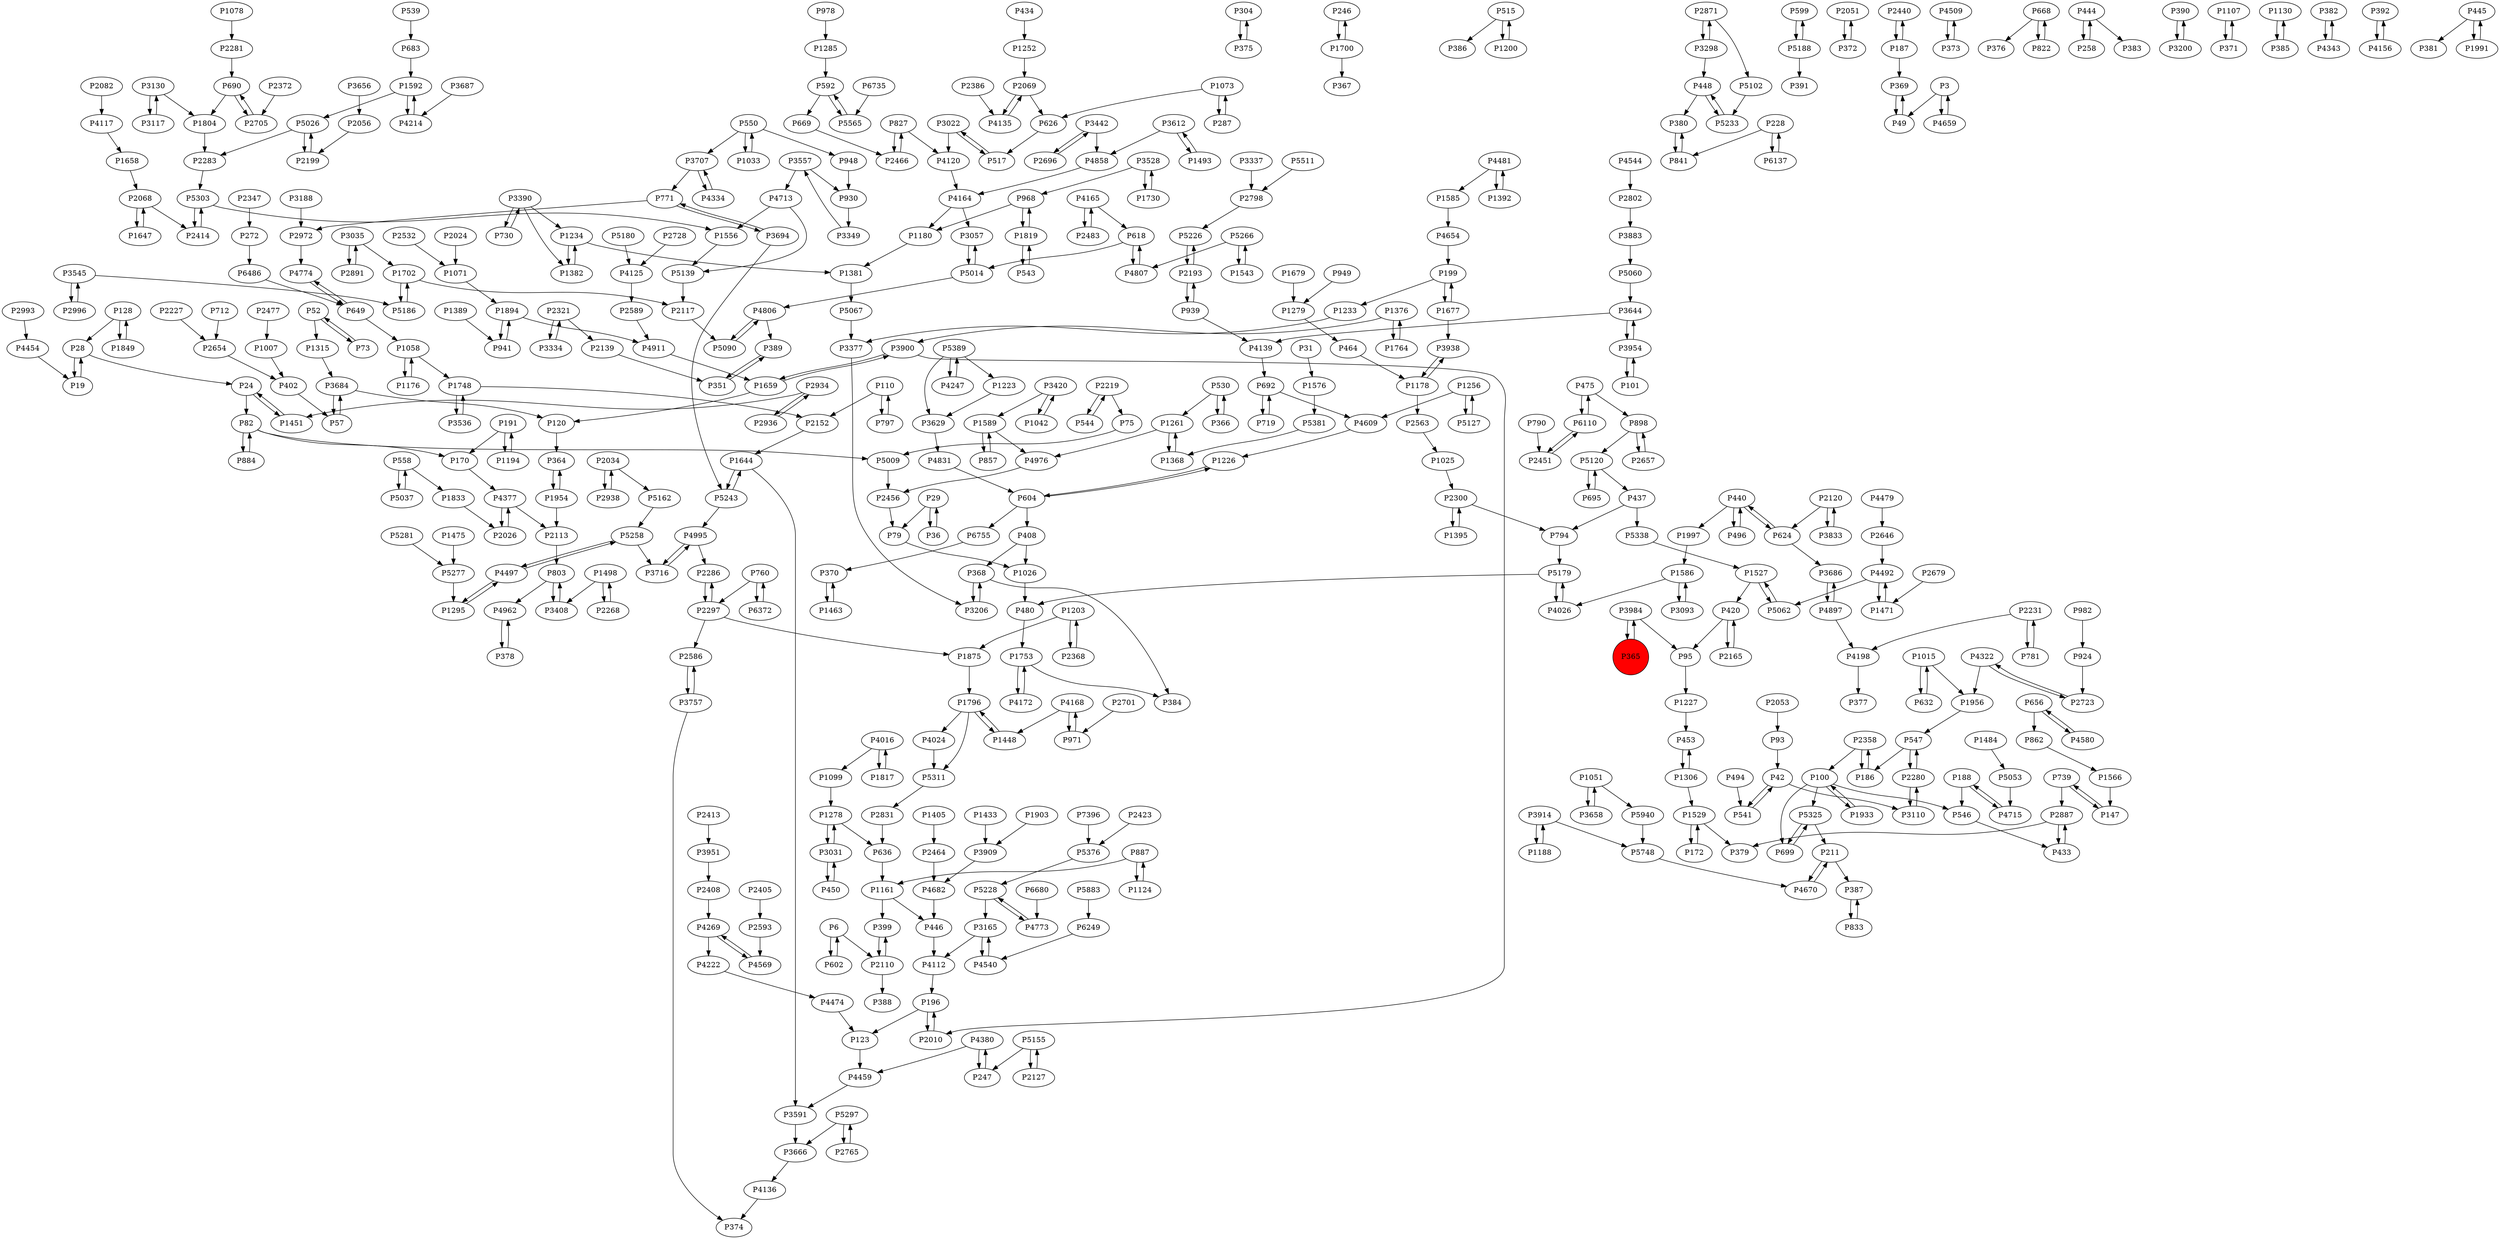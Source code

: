 digraph {
	P5511 -> P2798
	P3031 -> P1278
	P1498 -> P3408
	P3909 -> P4682
	P4135 -> P2069
	P28 -> P19
	P1256 -> P5127
	P399 -> P2110
	P4172 -> P1753
	P1315 -> P3684
	P5062 -> P1527
	P5325 -> P699
	P2358 -> P100
	P5303 -> P1556
	P4962 -> P378
	P6110 -> P475
	P2802 -> P3883
	P2696 -> P3442
	P6680 -> P4773
	P2300 -> P1395
	P1702 -> P5186
	P982 -> P924
	P1203 -> P2368
	P3130 -> P1804
	P4654 -> P199
	P31 -> P1576
	P172 -> P1529
	P3707 -> P771
	P304 -> P375
	P1223 -> P3629
	P939 -> P2193
	P4481 -> P1585
	P2300 -> P794
	P3117 -> P3130
	P1007 -> P402
	P604 -> P1226
	P4168 -> P971
	P4670 -> P211
	P1376 -> P1764
	P618 -> P5014
	P246 -> P1700
	P515 -> P386
	P3188 -> P2972
	P196 -> P2010
	P3954 -> P101
	P5179 -> P4026
	P1804 -> P2283
	P2297 -> P1875
	P1234 -> P1381
	P4459 -> P3591
	P2231 -> P4198
	P6110 -> P2451
	P3716 -> P4995
	P3900 -> P1659
	P2871 -> P3298
	P599 -> P5188
	P2219 -> P544
	P191 -> P170
	P4377 -> P2113
	P4544 -> P2802
	P364 -> P1954
	P5376 -> P5228
	P4222 -> P4474
	P2477 -> P1007
	P530 -> P366
	P3883 -> P5060
	P2056 -> P2199
	P79 -> P1026
	P1753 -> P4172
	P2051 -> P372
	P4016 -> P1817
	P558 -> P5037
	P4026 -> P5179
	P2440 -> P187
	P128 -> P28
	P656 -> P862
	P420 -> P2165
	P2993 -> P4454
	P228 -> P6137
	P2227 -> P2654
	P1475 -> P5277
	P1200 -> P515
	P408 -> P368
	P4715 -> P188
	P4995 -> P3716
	P618 -> P4807
	P626 -> P517
	P2705 -> P690
	P42 -> P541
	P1234 -> P1382
	P1278 -> P636
	P739 -> P147
	P898 -> P2657
	P42 -> P3110
	P712 -> P2654
	P1124 -> P887
	P827 -> P2466
	P440 -> P496
	P3022 -> P4120
	P199 -> P1677
	P4125 -> P2589
	P5297 -> P2765
	P2423 -> P5376
	P649 -> P1058
	P827 -> P4120
	P5060 -> P3644
	P5748 -> P4670
	P5266 -> P1543
	P4112 -> P196
	P3914 -> P1188
	P1493 -> P3612
	P1753 -> P384
	P5120 -> P437
	P3951 -> P2408
	P5258 -> P3716
	P128 -> P1849
	P1188 -> P3914
	P4120 -> P4164
	P2110 -> P399
	P2120 -> P624
	P3545 -> P2996
	P1658 -> P2068
	P5243 -> P1644
	P448 -> P380
	P547 -> P2280
	P380 -> P841
	P3629 -> P4831
	P2456 -> P79
	P3644 -> P3954
	P147 -> P739
	P5162 -> P5258
	P862 -> P1566
	P5258 -> P4497
	P378 -> P4962
	P4214 -> P1592
	P1099 -> P1278
	P5037 -> P558
	P1227 -> P453
	P1071 -> P1894
	P1256 -> P4609
	P4269 -> P4569
	P4136 -> P374
	P2026 -> P4377
	P5311 -> P2831
	P1997 -> P1586
	P2563 -> P1025
	P3130 -> P3117
	P1042 -> P3420
	P3557 -> P930
	P1956 -> P547
	P5297 -> P3666
	P592 -> P669
	P437 -> P5338
	P100 -> P1933
	P4509 -> P373
	P1644 -> P5243
	P1058 -> P1748
	P1295 -> P4497
	P5226 -> P2193
	P4380 -> P247
	P2268 -> P1498
	P2280 -> P547
	P2798 -> P5226
	P3442 -> P4858
	P2231 -> P781
	P1058 -> P1176
	P101 -> P3954
	P191 -> P1194
	P75 -> P5009
	P453 -> P1306
	P3165 -> P4540
	P949 -> P1279
	P187 -> P2440
	P36 -> P29
	P52 -> P73
	P857 -> P1589
	P3110 -> P2280
	P3684 -> P120
	P668 -> P376
	P4995 -> P2286
	P4139 -> P692
	P3442 -> P2696
	P389 -> P351
	P1527 -> P5062
	P2765 -> P5297
	P1261 -> P4976
	P4492 -> P1471
	P550 -> P3707
	P123 -> P4459
	P3057 -> P5014
	P1161 -> P446
	P2139 -> P351
	P1051 -> P3658
	P4168 -> P1448
	P884 -> P82
	P1659 -> P3900
	P1748 -> P2152
	P4497 -> P1295
	P3938 -> P1178
	P1381 -> P5067
	P82 -> P884
	P5155 -> P2127
	P437 -> P794
	P541 -> P42
	P387 -> P833
	P1875 -> P1796
	P1933 -> P100
	P444 -> P258
	P1849 -> P128
	P5067 -> P3377
	P3420 -> P1042
	P4831 -> P604
	P4165 -> P618
	P3528 -> P1730
	P4713 -> P1556
	P3686 -> P4897
	P1498 -> P2268
	P930 -> P3349
	P4024 -> P5311
	P3984 -> P365
	P2069 -> P626
	P4164 -> P3057
	P1527 -> P420
	P3093 -> P1586
	P4377 -> P2026
	P1382 -> P1234
	P2408 -> P4269
	P760 -> P2297
	P3656 -> P2056
	P649 -> P4774
	P4269 -> P4222
	P1025 -> P2300
	P6735 -> P5565
	P771 -> P2972
	P841 -> P380
	P1178 -> P3938
	P1529 -> P379
	P515 -> P1200
	P5228 -> P4773
	P2120 -> P3833
	P370 -> P1463
	P390 -> P3200
	P5243 -> P4995
	P1576 -> P5381
	P1463 -> P370
	P1107 -> P371
	P5281 -> P5277
	P668 -> P822
	P4474 -> P123
	P1252 -> P2069
	P2413 -> P3951
	P3536 -> P1748
	P1659 -> P120
	P450 -> P3031
	P1566 -> P147
	P2871 -> P5102
	P440 -> P624
	P636 -> P1161
	P2113 -> P803
	P669 -> P2466
	P887 -> P1161
	P730 -> P3390
	P604 -> P6755
	P2701 -> P971
	P4858 -> P4164
	P186 -> P2358
	P3658 -> P1051
	P3 -> P4659
	P2127 -> P5155
	P797 -> P110
	P1130 -> P385
	P3612 -> P1493
	P57 -> P3684
	P2593 -> P4569
	P692 -> P4609
	P5389 -> P1223
	P1589 -> P857
	P1178 -> P2563
	P1448 -> P1796
	P3612 -> P4858
	P771 -> P3694
	P82 -> P170
	P382 -> P4343
	P392 -> P4156
	P624 -> P440
	P408 -> P1026
	P550 -> P948
	P924 -> P2723
	P1529 -> P172
	P4609 -> P1226
	P2483 -> P4165
	P1484 -> P5053
	P3334 -> P2321
	P5325 -> P211
	P3200 -> P390
	P6486 -> P649
	P371 -> P1107
	P187 -> P369
	P1819 -> P968
	P5188 -> P391
	P4380 -> P4459
	P2589 -> P4911
	P1817 -> P4016
	P2451 -> P6110
	P1261 -> P1368
	P4016 -> P1099
	P100 -> P699
	P2532 -> P1071
	P3666 -> P4136
	P6372 -> P760
	P475 -> P6110
	P3757 -> P374
	P3035 -> P2891
	P2283 -> P5303
	P420 -> P95
	P550 -> P1033
	P3954 -> P3644
	P1954 -> P2113
	P2728 -> P4125
	P5883 -> P6249
	P2010 -> P196
	P695 -> P5120
	P448 -> P5233
	P82 -> P5009
	P4165 -> P2483
	P5233 -> P448
	P2646 -> P4492
	P5277 -> P1295
	P445 -> P381
	P3833 -> P2120
	P1679 -> P1279
	P760 -> P6372
	P368 -> P3206
	P3408 -> P803
	P3390 -> P730
	P3031 -> P450
	P543 -> P1819
	P3298 -> P2871
	P2934 -> P1451
	P948 -> P930
	P602 -> P6
	P1051 -> P5940
	P1180 -> P1381
	P494 -> P541
	P1026 -> P480
	P1700 -> P367
	P4774 -> P649
	P196 -> P123
	P2586 -> P3757
	P188 -> P546
	P3694 -> P5243
	P93 -> P42
	P2034 -> P2938
	P2199 -> P5026
	P4454 -> P19
	P1894 -> P4911
	P4164 -> P1180
	P4713 -> P5139
	P4479 -> P2646
	P3984 -> P95
	P100 -> P546
	P4334 -> P3707
	P4976 -> P2456
	P3545 -> P5186
	P3914 -> P5748
	P1647 -> P2068
	P690 -> P1804
	P2053 -> P93
	P1015 -> P1956
	P1748 -> P3536
	P2386 -> P4135
	P434 -> P1252
	P444 -> P383
	P95 -> P1227
	P29 -> P79
	P1556 -> P5139
	P5127 -> P1256
	P3687 -> P4214
	P110 -> P2152
	P28 -> P24
	P3035 -> P1702
	P100 -> P5325
	P445 -> P1991
	P2372 -> P2705
	P1279 -> P464
	P4911 -> P1659
	P3022 -> P517
	P188 -> P4715
	P5026 -> P2199
	P52 -> P1315
	P3298 -> P448
	P5389 -> P4247
	P369 -> P49
	P3165 -> P4112
	P2996 -> P3545
	P496 -> P440
	P2938 -> P2034
	P2887 -> P433
	P2193 -> P939
	P822 -> P668
	P1543 -> P5266
	P530 -> P1261
	P440 -> P1997
	P1451 -> P24
	P1677 -> P199
	P3557 -> P4713
	P1176 -> P1058
	P968 -> P1180
	P402 -> P57
	P3420 -> P1589
	P5053 -> P4715
	P1226 -> P604
	P2887 -> P379
	P2936 -> P2934
	P1677 -> P3938
	P5381 -> P1368
	P3337 -> P2798
	P683 -> P1592
	P3528 -> P968
	P5026 -> P2283
	P2280 -> P3110
	P790 -> P2451
	P199 -> P1233
	P2297 -> P2586
	P4682 -> P446
	P5338 -> P1527
	P7396 -> P5376
	P5266 -> P4807
	P1764 -> P1376
	P1306 -> P1529
	P5303 -> P2414
	P5186 -> P1702
	P3377 -> P3206
	P3 -> P49
	P978 -> P1285
	P4773 -> P5228
	P272 -> P6486
	P4806 -> P389
	P2405 -> P2593
	P287 -> P1073
	P2466 -> P827
	P2024 -> P1071
	P1033 -> P550
	P2358 -> P186
	P368 -> P384
	P6 -> P2110
	P3707 -> P4334
	P546 -> P433
	P5014 -> P4806
	P624 -> P3686
	P2082 -> P4117
	P211 -> P387
	P2219 -> P75
	P1395 -> P2300
	P4322 -> P2723
	P2286 -> P2297
	P939 -> P4139
	P692 -> P719
	P656 -> P4580
	P544 -> P2219
	P6 -> P602
	P1073 -> P287
	P372 -> P2051
	P1285 -> P592
	P1194 -> P191
	P4156 -> P392
	P1589 -> P4976
	P1592 -> P4214
	P794 -> P5179
	P4897 -> P3686
	P3694 -> P771
	P3757 -> P2586
	P5120 -> P695
	P4322 -> P1956
	P1586 -> P4026
	P898 -> P5120
	P1700 -> P246
	P464 -> P1178
	P6249 -> P4540
	P5565 -> P592
	P5102 -> P5233
	P19 -> P28
	P475 -> P898
	P1015 -> P632
	P2972 -> P4774
	P2068 -> P2414
	P433 -> P2887
	P5179 -> P480
	P1903 -> P3909
	P1585 -> P4654
	P170 -> P4377
	P2679 -> P1471
	P3644 -> P4139
	P539 -> P683
	P1592 -> P5026
	P110 -> P797
	P4247 -> P5389
	P971 -> P4168
	P24 -> P1451
	P385 -> P1130
	P690 -> P2705
	P1233 -> P3377
	P2723 -> P4322
	P5389 -> P3629
	P2117 -> P5090
	P5014 -> P3057
	P2414 -> P5303
	P446 -> P4112
	P833 -> P387
	P228 -> P841
	P5139 -> P2117
	P373 -> P4509
	P2657 -> P898
	P258 -> P444
	P1392 -> P4481
	P1644 -> P3591
	P1833 -> P2026
	P4806 -> P5090
	P5009 -> P2456
	P592 -> P5565
	P1954 -> P364
	P3206 -> P368
	P4481 -> P1392
	P547 -> P186
	P1376 -> P3900
	P1796 -> P5311
	P1819 -> P543
	P5090 -> P4806
	P73 -> P52
	P480 -> P1753
	P2193 -> P5226
	P887 -> P1124
	P739 -> P2887
	P699 -> P5325
	P2068 -> P1647
	P803 -> P3408
	P1991 -> P445
	P4569 -> P4269
	P968 -> P1819
	P1796 -> P1448
	P2934 -> P2936
	P2321 -> P3334
	P2368 -> P1203
	P120 -> P364
	P4492 -> P5062
	P1894 -> P941
	P365 -> P3984
	P803 -> P4962
	P24 -> P82
	P2034 -> P5162
	P2347 -> P272
	P1278 -> P3031
	P5228 -> P3165
	P1471 -> P4492
	P3390 -> P1234
	P3684 -> P57
	P1702 -> P2117
	P1368 -> P1261
	P558 -> P1833
	P1433 -> P3909
	P247 -> P4380
	P3349 -> P3557
	P1203 -> P1875
	P719 -> P692
	P4117 -> P1658
	P4807 -> P618
	P1405 -> P2464
	P781 -> P2231
	P6755 -> P370
	P2654 -> P402
	P4343 -> P382
	P4198 -> P377
	P2152 -> P1644
	P6137 -> P228
	P5188 -> P599
	P3900 -> P2010
	P2831 -> P636
	P49 -> P369
	P4659 -> P3
	P1306 -> P453
	P2110 -> P388
	P366 -> P530
	P4497 -> P5258
	P517 -> P3022
	P632 -> P1015
	P3390 -> P1382
	P1389 -> P941
	P1161 -> P399
	P1586 -> P3093
	P604 -> P408
	P2891 -> P3035
	P1078 -> P2281
	P4580 -> P656
	P2069 -> P4135
	P2165 -> P420
	P5180 -> P4125
	P351 -> P389
	P1730 -> P3528
	P2464 -> P4682
	P4897 -> P4198
	P2281 -> P690
	P5155 -> P247
	P941 -> P1894
	P1073 -> P626
	P3591 -> P3666
	P211 -> P4670
	P29 -> P36
	P4540 -> P3165
	P1796 -> P4024
	P5940 -> P5748
	P375 -> P304
	P2321 -> P2139
	P2297 -> P2286
	P365 [shape=circle]
	P365 [style=filled]
	P365 [fillcolor=red]
}